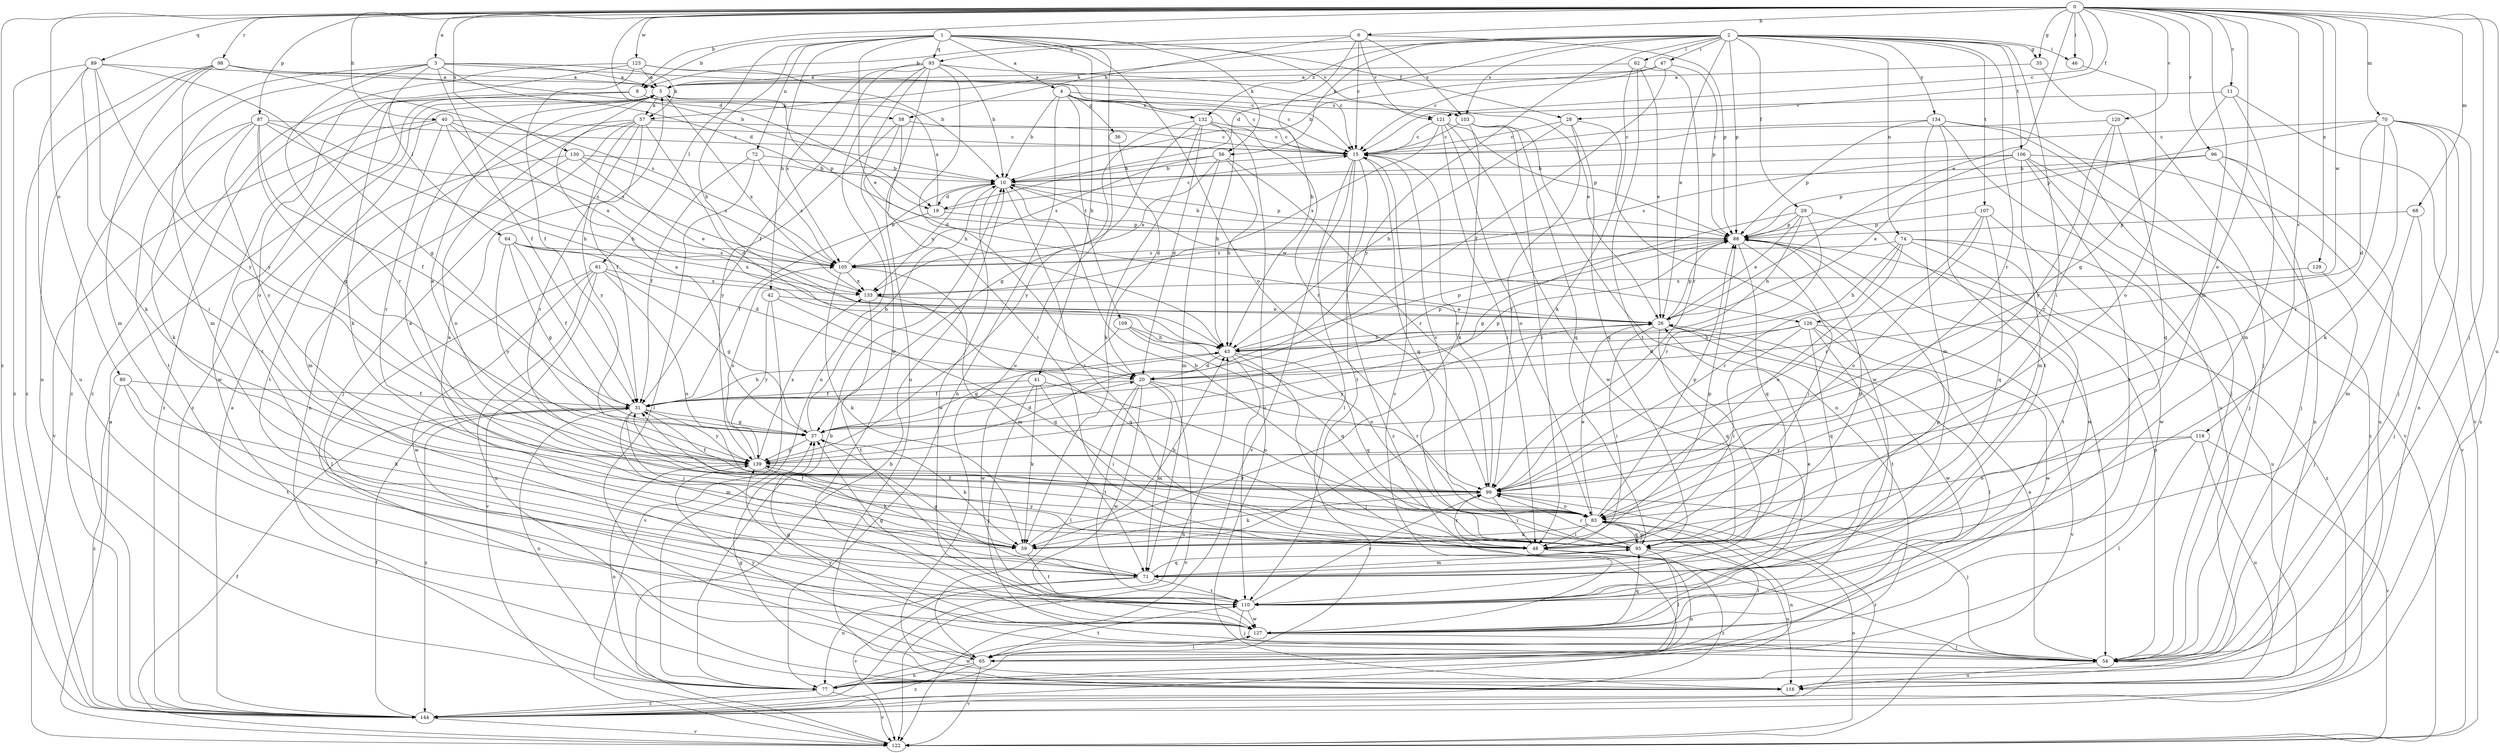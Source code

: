 strict digraph  {
0;
1;
2;
3;
4;
5;
6;
8;
10;
11;
15;
19;
20;
26;
28;
29;
31;
35;
36;
37;
40;
41;
42;
43;
46;
47;
48;
54;
56;
57;
58;
59;
61;
62;
64;
65;
68;
70;
71;
72;
74;
77;
80;
83;
87;
88;
89;
93;
95;
96;
98;
99;
103;
105;
106;
107;
109;
110;
116;
118;
120;
121;
122;
123;
126;
127;
129;
130;
132;
133;
134;
139;
144;
0 -> 3  [label=a];
0 -> 6  [label=b];
0 -> 8  [label=b];
0 -> 11  [label=c];
0 -> 15  [label=c];
0 -> 19  [label=d];
0 -> 26  [label=e];
0 -> 28  [label=f];
0 -> 35  [label=g];
0 -> 40  [label=h];
0 -> 46  [label=i];
0 -> 54  [label=j];
0 -> 68  [label=m];
0 -> 70  [label=m];
0 -> 71  [label=m];
0 -> 80  [label=o];
0 -> 83  [label=o];
0 -> 87  [label=p];
0 -> 89  [label=q];
0 -> 96  [label=r];
0 -> 98  [label=r];
0 -> 116  [label=u];
0 -> 118  [label=v];
0 -> 120  [label=v];
0 -> 123  [label=w];
0 -> 126  [label=w];
0 -> 129  [label=x];
0 -> 130  [label=x];
0 -> 144  [label=z];
1 -> 4  [label=a];
1 -> 8  [label=b];
1 -> 26  [label=e];
1 -> 28  [label=f];
1 -> 41  [label=h];
1 -> 42  [label=h];
1 -> 43  [label=h];
1 -> 56  [label=k];
1 -> 61  [label=l];
1 -> 72  [label=n];
1 -> 83  [label=o];
1 -> 93  [label=q];
1 -> 116  [label=u];
1 -> 121  [label=v];
2 -> 8  [label=b];
2 -> 19  [label=d];
2 -> 26  [label=e];
2 -> 29  [label=f];
2 -> 35  [label=g];
2 -> 46  [label=i];
2 -> 47  [label=i];
2 -> 48  [label=i];
2 -> 56  [label=k];
2 -> 57  [label=k];
2 -> 62  [label=l];
2 -> 74  [label=n];
2 -> 88  [label=p];
2 -> 99  [label=r];
2 -> 103  [label=s];
2 -> 106  [label=t];
2 -> 107  [label=t];
2 -> 132  [label=x];
2 -> 134  [label=y];
2 -> 139  [label=y];
3 -> 5  [label=a];
3 -> 15  [label=c];
3 -> 19  [label=d];
3 -> 31  [label=f];
3 -> 57  [label=k];
3 -> 64  [label=l];
3 -> 71  [label=m];
3 -> 99  [label=r];
3 -> 144  [label=z];
4 -> 10  [label=b];
4 -> 15  [label=c];
4 -> 36  [label=g];
4 -> 77  [label=n];
4 -> 99  [label=r];
4 -> 103  [label=s];
4 -> 109  [label=t];
4 -> 132  [label=x];
5 -> 57  [label=k];
5 -> 88  [label=p];
5 -> 133  [label=x];
5 -> 144  [label=z];
6 -> 15  [label=c];
6 -> 43  [label=h];
6 -> 58  [label=k];
6 -> 88  [label=p];
6 -> 93  [label=q];
6 -> 103  [label=s];
6 -> 121  [label=v];
8 -> 15  [label=c];
8 -> 58  [label=k];
8 -> 59  [label=k];
8 -> 110  [label=t];
8 -> 144  [label=z];
10 -> 19  [label=d];
10 -> 48  [label=i];
10 -> 88  [label=p];
10 -> 126  [label=w];
10 -> 127  [label=w];
10 -> 133  [label=x];
11 -> 37  [label=g];
11 -> 71  [label=m];
11 -> 121  [label=v];
11 -> 122  [label=v];
15 -> 10  [label=b];
15 -> 65  [label=l];
15 -> 95  [label=q];
15 -> 110  [label=t];
15 -> 122  [label=v];
15 -> 144  [label=z];
19 -> 5  [label=a];
19 -> 15  [label=c];
19 -> 31  [label=f];
19 -> 88  [label=p];
20 -> 31  [label=f];
20 -> 65  [label=l];
20 -> 71  [label=m];
20 -> 88  [label=p];
20 -> 99  [label=r];
20 -> 110  [label=t];
20 -> 122  [label=v];
20 -> 127  [label=w];
26 -> 43  [label=h];
26 -> 48  [label=i];
26 -> 65  [label=l];
26 -> 88  [label=p];
26 -> 95  [label=q];
26 -> 127  [label=w];
26 -> 139  [label=y];
28 -> 15  [label=c];
28 -> 43  [label=h];
28 -> 95  [label=q];
28 -> 99  [label=r];
28 -> 127  [label=w];
29 -> 26  [label=e];
29 -> 37  [label=g];
29 -> 43  [label=h];
29 -> 88  [label=p];
29 -> 99  [label=r];
29 -> 127  [label=w];
31 -> 37  [label=g];
31 -> 43  [label=h];
31 -> 48  [label=i];
31 -> 71  [label=m];
31 -> 77  [label=n];
31 -> 88  [label=p];
31 -> 139  [label=y];
31 -> 144  [label=z];
35 -> 5  [label=a];
35 -> 54  [label=j];
36 -> 20  [label=d];
37 -> 5  [label=a];
37 -> 10  [label=b];
37 -> 20  [label=d];
37 -> 59  [label=k];
37 -> 139  [label=y];
40 -> 15  [label=c];
40 -> 43  [label=h];
40 -> 99  [label=r];
40 -> 105  [label=s];
40 -> 122  [label=v];
40 -> 127  [label=w];
40 -> 133  [label=x];
41 -> 31  [label=f];
41 -> 48  [label=i];
41 -> 54  [label=j];
41 -> 59  [label=k];
41 -> 83  [label=o];
42 -> 26  [label=e];
42 -> 95  [label=q];
42 -> 122  [label=v];
42 -> 139  [label=y];
43 -> 20  [label=d];
43 -> 37  [label=g];
43 -> 54  [label=j];
43 -> 88  [label=p];
43 -> 95  [label=q];
43 -> 110  [label=t];
46 -> 83  [label=o];
47 -> 5  [label=a];
47 -> 10  [label=b];
47 -> 15  [label=c];
47 -> 31  [label=f];
47 -> 88  [label=p];
48 -> 31  [label=f];
48 -> 77  [label=n];
48 -> 88  [label=p];
48 -> 99  [label=r];
48 -> 139  [label=y];
48 -> 144  [label=z];
54 -> 26  [label=e];
54 -> 88  [label=p];
54 -> 116  [label=u];
54 -> 139  [label=y];
56 -> 10  [label=b];
56 -> 43  [label=h];
56 -> 71  [label=m];
56 -> 99  [label=r];
56 -> 105  [label=s];
56 -> 133  [label=x];
57 -> 15  [label=c];
57 -> 20  [label=d];
57 -> 31  [label=f];
57 -> 54  [label=j];
57 -> 77  [label=n];
57 -> 83  [label=o];
57 -> 99  [label=r];
57 -> 139  [label=y];
58 -> 15  [label=c];
58 -> 43  [label=h];
58 -> 48  [label=i];
58 -> 139  [label=y];
59 -> 5  [label=a];
59 -> 43  [label=h];
59 -> 88  [label=p];
59 -> 110  [label=t];
61 -> 37  [label=g];
61 -> 65  [label=l];
61 -> 83  [label=o];
61 -> 116  [label=u];
61 -> 122  [label=v];
61 -> 127  [label=w];
61 -> 133  [label=x];
62 -> 5  [label=a];
62 -> 26  [label=e];
62 -> 59  [label=k];
62 -> 99  [label=r];
62 -> 110  [label=t];
64 -> 20  [label=d];
64 -> 31  [label=f];
64 -> 37  [label=g];
64 -> 105  [label=s];
64 -> 133  [label=x];
64 -> 139  [label=y];
65 -> 77  [label=n];
65 -> 110  [label=t];
65 -> 122  [label=v];
65 -> 139  [label=y];
65 -> 144  [label=z];
68 -> 54  [label=j];
68 -> 71  [label=m];
68 -> 88  [label=p];
70 -> 15  [label=c];
70 -> 20  [label=d];
70 -> 54  [label=j];
70 -> 59  [label=k];
70 -> 77  [label=n];
70 -> 88  [label=p];
70 -> 99  [label=r];
70 -> 144  [label=z];
71 -> 5  [label=a];
71 -> 37  [label=g];
71 -> 77  [label=n];
71 -> 95  [label=q];
71 -> 110  [label=t];
71 -> 122  [label=v];
72 -> 10  [label=b];
72 -> 31  [label=f];
72 -> 65  [label=l];
72 -> 105  [label=s];
74 -> 43  [label=h];
74 -> 83  [label=o];
74 -> 99  [label=r];
74 -> 105  [label=s];
74 -> 110  [label=t];
74 -> 116  [label=u];
74 -> 144  [label=z];
77 -> 10  [label=b];
77 -> 122  [label=v];
77 -> 127  [label=w];
77 -> 144  [label=z];
80 -> 31  [label=f];
80 -> 59  [label=k];
80 -> 110  [label=t];
80 -> 144  [label=z];
83 -> 15  [label=c];
83 -> 26  [label=e];
83 -> 48  [label=i];
83 -> 59  [label=k];
83 -> 65  [label=l];
83 -> 77  [label=n];
83 -> 88  [label=p];
83 -> 95  [label=q];
87 -> 15  [label=c];
87 -> 31  [label=f];
87 -> 37  [label=g];
87 -> 43  [label=h];
87 -> 59  [label=k];
87 -> 105  [label=s];
87 -> 110  [label=t];
87 -> 139  [label=y];
88 -> 10  [label=b];
88 -> 48  [label=i];
88 -> 54  [label=j];
88 -> 95  [label=q];
88 -> 105  [label=s];
89 -> 5  [label=a];
89 -> 37  [label=g];
89 -> 48  [label=i];
89 -> 59  [label=k];
89 -> 116  [label=u];
89 -> 139  [label=y];
89 -> 144  [label=z];
93 -> 5  [label=a];
93 -> 10  [label=b];
93 -> 20  [label=d];
93 -> 26  [label=e];
93 -> 31  [label=f];
93 -> 77  [label=n];
93 -> 105  [label=s];
93 -> 116  [label=u];
93 -> 127  [label=w];
95 -> 10  [label=b];
95 -> 31  [label=f];
95 -> 65  [label=l];
95 -> 71  [label=m];
95 -> 83  [label=o];
95 -> 99  [label=r];
95 -> 116  [label=u];
96 -> 10  [label=b];
96 -> 54  [label=j];
96 -> 77  [label=n];
96 -> 88  [label=p];
96 -> 116  [label=u];
98 -> 5  [label=a];
98 -> 10  [label=b];
98 -> 71  [label=m];
98 -> 77  [label=n];
98 -> 105  [label=s];
98 -> 139  [label=y];
98 -> 144  [label=z];
99 -> 15  [label=c];
99 -> 31  [label=f];
99 -> 48  [label=i];
99 -> 54  [label=j];
99 -> 59  [label=k];
99 -> 83  [label=o];
103 -> 15  [label=c];
103 -> 48  [label=i];
103 -> 59  [label=k];
103 -> 77  [label=n];
103 -> 95  [label=q];
105 -> 10  [label=b];
105 -> 59  [label=k];
105 -> 71  [label=m];
105 -> 133  [label=x];
106 -> 10  [label=b];
106 -> 26  [label=e];
106 -> 54  [label=j];
106 -> 71  [label=m];
106 -> 105  [label=s];
106 -> 110  [label=t];
106 -> 122  [label=v];
106 -> 144  [label=z];
107 -> 83  [label=o];
107 -> 88  [label=p];
107 -> 95  [label=q];
107 -> 99  [label=r];
107 -> 127  [label=w];
109 -> 43  [label=h];
109 -> 83  [label=o];
109 -> 95  [label=q];
109 -> 127  [label=w];
110 -> 26  [label=e];
110 -> 37  [label=g];
110 -> 54  [label=j];
110 -> 88  [label=p];
110 -> 99  [label=r];
110 -> 127  [label=w];
116 -> 37  [label=g];
118 -> 65  [label=l];
118 -> 83  [label=o];
118 -> 116  [label=u];
118 -> 122  [label=v];
118 -> 139  [label=y];
120 -> 15  [label=c];
120 -> 95  [label=q];
120 -> 99  [label=r];
120 -> 139  [label=y];
121 -> 15  [label=c];
121 -> 48  [label=i];
121 -> 83  [label=o];
121 -> 88  [label=p];
121 -> 127  [label=w];
121 -> 133  [label=x];
122 -> 5  [label=a];
122 -> 10  [label=b];
122 -> 31  [label=f];
122 -> 83  [label=o];
123 -> 5  [label=a];
123 -> 10  [label=b];
123 -> 15  [label=c];
123 -> 31  [label=f];
123 -> 83  [label=o];
123 -> 144  [label=z];
126 -> 20  [label=d];
126 -> 43  [label=h];
126 -> 48  [label=i];
126 -> 95  [label=q];
126 -> 110  [label=t];
126 -> 122  [label=v];
126 -> 127  [label=w];
127 -> 15  [label=c];
127 -> 37  [label=g];
127 -> 54  [label=j];
127 -> 65  [label=l];
127 -> 95  [label=q];
129 -> 54  [label=j];
129 -> 133  [label=x];
130 -> 10  [label=b];
130 -> 26  [label=e];
130 -> 71  [label=m];
130 -> 105  [label=s];
130 -> 110  [label=t];
132 -> 15  [label=c];
132 -> 20  [label=d];
132 -> 37  [label=g];
132 -> 43  [label=h];
132 -> 59  [label=k];
132 -> 116  [label=u];
132 -> 139  [label=y];
133 -> 26  [label=e];
133 -> 95  [label=q];
133 -> 110  [label=t];
134 -> 15  [label=c];
134 -> 54  [label=j];
134 -> 71  [label=m];
134 -> 88  [label=p];
134 -> 110  [label=t];
134 -> 116  [label=u];
134 -> 122  [label=v];
139 -> 5  [label=a];
139 -> 59  [label=k];
139 -> 77  [label=n];
139 -> 99  [label=r];
139 -> 105  [label=s];
139 -> 133  [label=x];
144 -> 5  [label=a];
144 -> 31  [label=f];
144 -> 43  [label=h];
144 -> 99  [label=r];
144 -> 122  [label=v];
}
